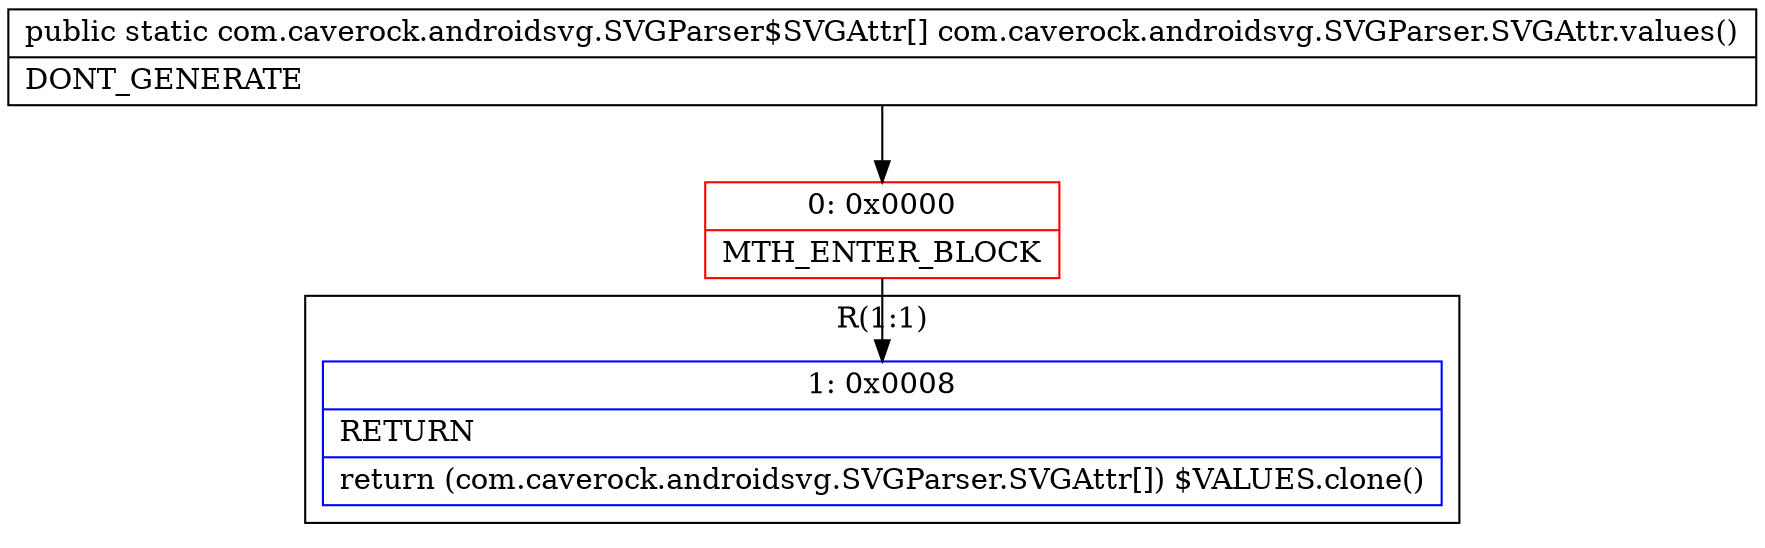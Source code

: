 digraph "CFG forcom.caverock.androidsvg.SVGParser.SVGAttr.values()[Lcom\/caverock\/androidsvg\/SVGParser$SVGAttr;" {
subgraph cluster_Region_2138214485 {
label = "R(1:1)";
node [shape=record,color=blue];
Node_1 [shape=record,label="{1\:\ 0x0008|RETURN\l|return (com.caverock.androidsvg.SVGParser.SVGAttr[]) $VALUES.clone()\l}"];
}
Node_0 [shape=record,color=red,label="{0\:\ 0x0000|MTH_ENTER_BLOCK\l}"];
MethodNode[shape=record,label="{public static com.caverock.androidsvg.SVGParser$SVGAttr[] com.caverock.androidsvg.SVGParser.SVGAttr.values()  | DONT_GENERATE\l}"];
MethodNode -> Node_0;
Node_0 -> Node_1;
}


